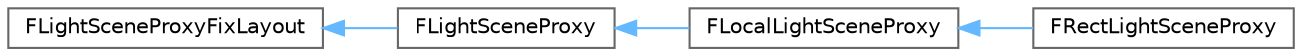 digraph "Graphical Class Hierarchy"
{
 // INTERACTIVE_SVG=YES
 // LATEX_PDF_SIZE
  bgcolor="transparent";
  edge [fontname=Helvetica,fontsize=10,labelfontname=Helvetica,labelfontsize=10];
  node [fontname=Helvetica,fontsize=10,shape=box,height=0.2,width=0.4];
  rankdir="LR";
  Node0 [id="Node000000",label="FLightSceneProxyFixLayout",height=0.2,width=0.4,color="grey40", fillcolor="white", style="filled",URL="$d4/d0a/classFLightSceneProxyFixLayout.html",tooltip=" "];
  Node0 -> Node1 [id="edge4095_Node000000_Node000001",dir="back",color="steelblue1",style="solid",tooltip=" "];
  Node1 [id="Node000001",label="FLightSceneProxy",height=0.2,width=0.4,color="grey40", fillcolor="white", style="filled",URL="$d3/ded/classFLightSceneProxy.html",tooltip="Encapsulates the data which is used to render a light by the rendering thread."];
  Node1 -> Node2 [id="edge4096_Node000001_Node000002",dir="back",color="steelblue1",style="solid",tooltip=" "];
  Node2 [id="Node000002",label="FLocalLightSceneProxy",height=0.2,width=0.4,color="grey40", fillcolor="white", style="filled",URL="$d6/d61/classFLocalLightSceneProxy.html",tooltip="The parts of the point light scene info that aren't dependent on the light policy type."];
  Node2 -> Node3 [id="edge4097_Node000002_Node000003",dir="back",color="steelblue1",style="solid",tooltip=" "];
  Node3 [id="Node000003",label="FRectLightSceneProxy",height=0.2,width=0.4,color="grey40", fillcolor="white", style="filled",URL="$da/d24/classFRectLightSceneProxy.html",tooltip=" "];
}
